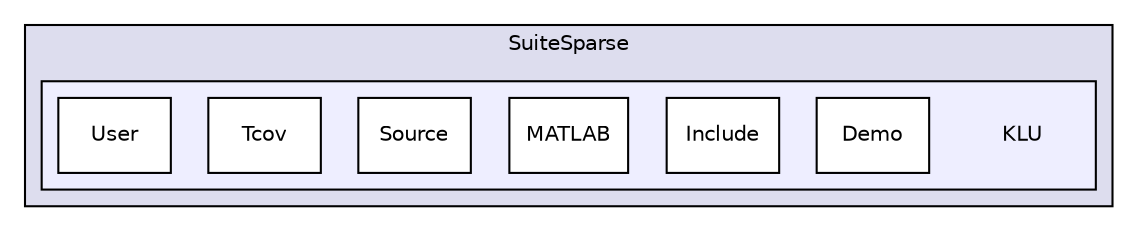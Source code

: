 digraph "libs/SuiteSparse/KLU" {
  compound=true
  node [ fontsize="10", fontname="Helvetica"];
  edge [ labelfontsize="10", labelfontname="Helvetica"];
  subgraph clusterdir_bb3805179b22f9bf6cb2257a07012dea {
    graph [ bgcolor="#ddddee", pencolor="black", label="SuiteSparse" fontname="Helvetica", fontsize="10", URL="dir_bb3805179b22f9bf6cb2257a07012dea.html"]
  subgraph clusterdir_5f5d892bb5db00d33e22891ab42b16a7 {
    graph [ bgcolor="#eeeeff", pencolor="black", label="" URL="dir_5f5d892bb5db00d33e22891ab42b16a7.html"];
    dir_5f5d892bb5db00d33e22891ab42b16a7 [shape=plaintext label="KLU"];
    dir_d6bf70b8f8e0001f3d5dc5b1a37eb0cc [shape=box label="Demo" color="black" fillcolor="white" style="filled" URL="dir_d6bf70b8f8e0001f3d5dc5b1a37eb0cc.html"];
    dir_97694ad09478f8a2246646d9cd11ed72 [shape=box label="Include" color="black" fillcolor="white" style="filled" URL="dir_97694ad09478f8a2246646d9cd11ed72.html"];
    dir_1aec7d4148c99852e6a3d045429fe8ec [shape=box label="MATLAB" color="black" fillcolor="white" style="filled" URL="dir_1aec7d4148c99852e6a3d045429fe8ec.html"];
    dir_0f50235910462be26059de6e6a90f704 [shape=box label="Source" color="black" fillcolor="white" style="filled" URL="dir_0f50235910462be26059de6e6a90f704.html"];
    dir_b2cfdd6e056164d93bfa0744b685e5aa [shape=box label="Tcov" color="black" fillcolor="white" style="filled" URL="dir_b2cfdd6e056164d93bfa0744b685e5aa.html"];
    dir_7f6de58e73628fddf8cc11cbb4209bf0 [shape=box label="User" color="black" fillcolor="white" style="filled" URL="dir_7f6de58e73628fddf8cc11cbb4209bf0.html"];
  }
  }
}
